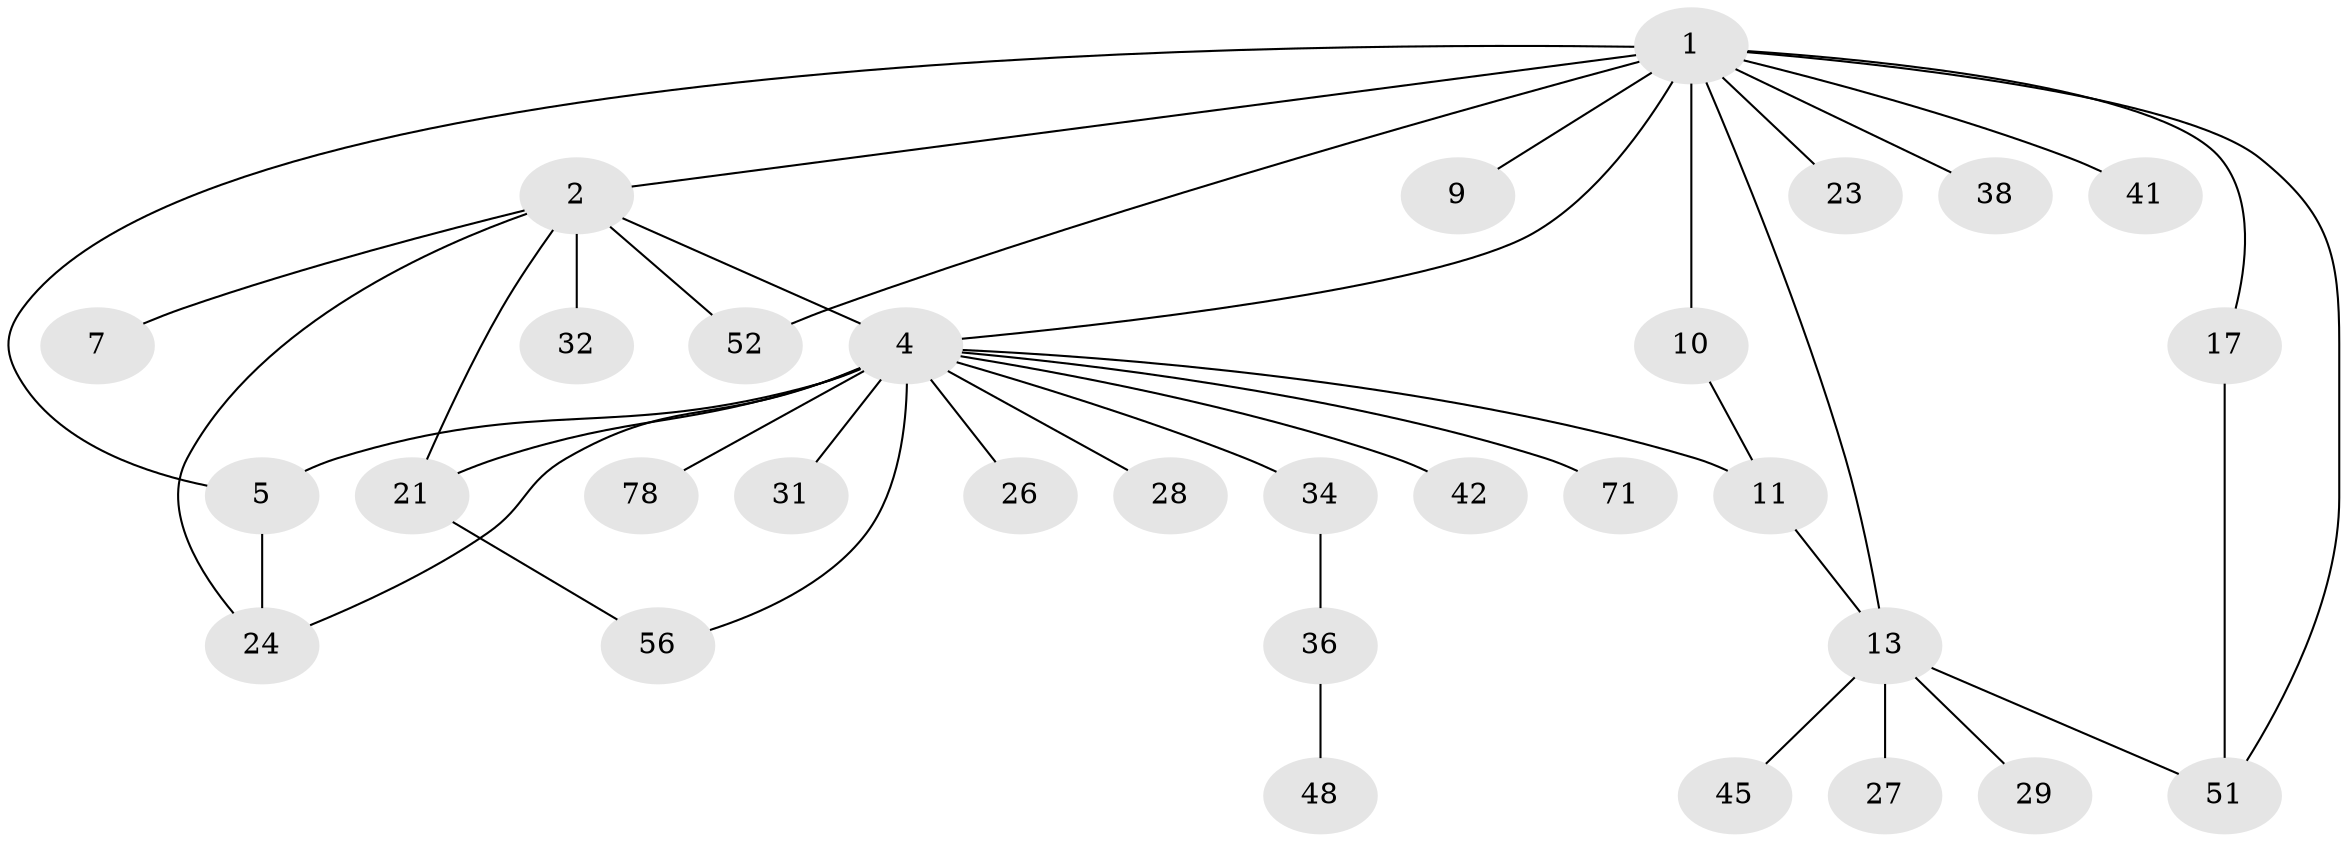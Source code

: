 // original degree distribution, {8: 0.02531645569620253, 4: 0.08860759493670886, 3: 0.1518987341772152, 2: 0.31645569620253167, 6: 0.012658227848101266, 1: 0.3670886075949367, 5: 0.0379746835443038}
// Generated by graph-tools (version 1.1) at 2025/17/03/04/25 18:17:04]
// undirected, 31 vertices, 41 edges
graph export_dot {
graph [start="1"]
  node [color=gray90,style=filled];
  1 [super="+3+22"];
  2 [super="+20"];
  4 [super="+12+8+14"];
  5 [super="+67+44"];
  7 [super="+75"];
  9 [super="+53"];
  10 [super="+43"];
  11 [super="+19"];
  13 [super="+39+18"];
  17;
  21 [super="+60+47"];
  23;
  24 [super="+49+76+58"];
  26 [super="+63"];
  27;
  28;
  29;
  31;
  32 [super="+69"];
  34 [super="+35"];
  36;
  38;
  41 [super="+62"];
  42;
  45;
  48;
  51 [super="+66+57"];
  52 [super="+59"];
  56 [super="+77+64"];
  71 [super="+74"];
  78;
  1 -- 2;
  1 -- 5;
  1 -- 9;
  1 -- 17;
  1 -- 23;
  1 -- 38;
  1 -- 4;
  1 -- 52;
  1 -- 41;
  1 -- 10;
  1 -- 13;
  1 -- 51;
  2 -- 4;
  2 -- 7;
  2 -- 24;
  2 -- 32;
  2 -- 52;
  2 -- 21;
  4 -- 26;
  4 -- 42;
  4 -- 34;
  4 -- 5 [weight=2];
  4 -- 71;
  4 -- 78;
  4 -- 21;
  4 -- 56;
  4 -- 24;
  4 -- 28;
  4 -- 31;
  4 -- 11;
  5 -- 24;
  10 -- 11;
  11 -- 13;
  13 -- 51;
  13 -- 27;
  13 -- 29;
  13 -- 45;
  17 -- 51;
  21 -- 56;
  34 -- 36;
  36 -- 48;
}
